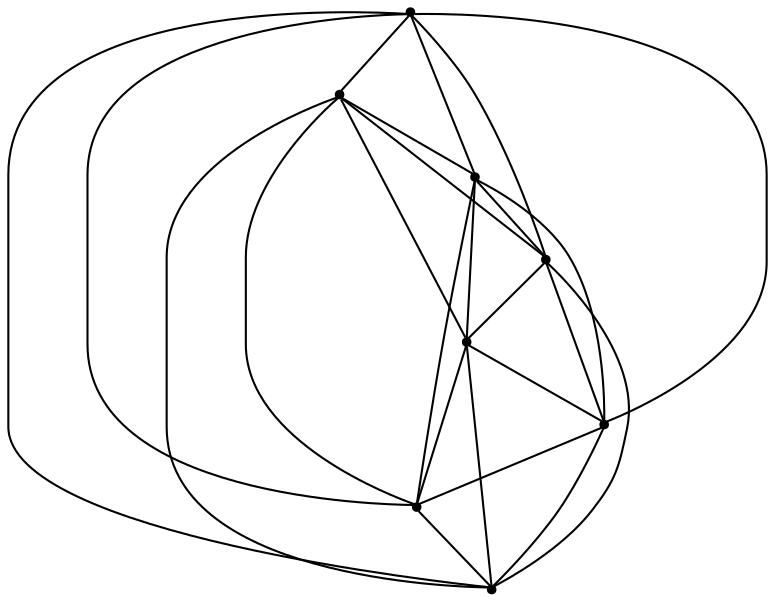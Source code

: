 graph {
  node [shape=point,comment="{\"directed\":false,\"doi\":\"10.1007/978-3-319-27261-0_11\",\"figure\":\"1 (1)\"}"]

  v0 [pos="630.4087531992163,910.4527661584755"]
  v1 [pos="630.4087531992162,1143.3328264036397"]
  v2 [pos="386.4323862852598,910.4527661584755"]
  v3 [pos="386.4323862852598,1143.3328264036397"]
  v4 [pos="452.9721650079848,965.8983889696153"]
  v5 [pos="563.8690062707001,965.8983889696156"]
  v6 [pos="452.9721650079848,1076.7980281601613"]
  v7 [pos="563.8690062707001,1076.7980281601613"]

  v0 -- v3 [id="-1",pos="630.4087531992163,910.4527661584755 645.1944751562726,910.4527661584755 659.9801176278067,910.4527661584755 667.3729706577827,910.4527661584755 674.7700205233267,910.4527661584755 674.7700205233267,910.4527661584755 674.7700205233267,954.8092135372767 674.7700205233267,999.1699848754877 674.7700205233267,1087.8872035924999 674.7700205233267,1132.2436509713011 674.7700205233267,1176.6002255253788 674.7700205233267,1132.2436509713011 674.7700205233267,1132.2436509713011 674.7700205233267,1176.6002255253788 674.7700205233267,1176.6002255253788 674.7700205233267,1176.6002255253788 626.7123107871239,1176.6002255253788 626.7123107871239,1176.6002255253788 626.7123107871239,1176.6002255253788 578.6546646393388,1176.6002255253788 482.54770242648675,1176.6002255253788 434.4858912373424,1176.6002255253788 386.4323783367076,1176.6002255253788 386.4323783367076,1176.6002255253788 386.4323783367076,1171.0576726136378 386.4323783367076,1165.5110500930405 386.4323783367076,1154.4220018359783 386.4323862852598,1143.3328264036397"]
  v6 -- v3 [id="-3",pos="452.9721650079848,1076.7980281601613 386.4323862852598,1143.3328264036397 386.4323862852598,1143.3328264036397 386.4323862852598,1143.3328264036397"]
  v6 -- v1 [id="-4",pos="452.9721650079848,1076.7980281601613 630.4087531992162,1143.3328264036397 630.4087531992162,1143.3328264036397 630.4087531992162,1143.3328264036397"]
  v4 -- v3 [id="-5",pos="452.9721650079848,965.8983889696153 386.4323862852598,1143.3328264036397 386.4323862852598,1143.3328264036397 386.4323862852598,1143.3328264036397"]
  v4 -- v5 [id="-6",pos="452.9721650079848,965.8983889696153 563.8690062707001,965.8983889696156 563.8690062707001,965.8983889696156 563.8690062707001,965.8983889696156"]
  v4 -- v6 [id="-7",pos="452.9721650079848,965.8983889696153 452.9721650079848,1076.7980281601613 452.9721650079848,1076.7980281601613 452.9721650079848,1076.7980281601613"]
  v4 -- v7 [id="-8",pos="452.9721650079848,965.8983889696153 563.8690062707001,1076.7980281601613 563.8690062707001,1076.7980281601613 563.8690062707001,1076.7980281601613"]
  v6 -- v7 [id="-9",pos="452.9721650079848,1076.7980281601613 563.8690062707001,1076.7980281601613 563.8690062707001,1076.7980281601613 563.8690062707001,1076.7980281601613"]
  v7 -- v1 [id="-10",pos="563.8690062707001,1076.7980281601613 630.4087531992162,1143.3328264036397 630.4087531992162,1143.3328264036397 630.4087531992162,1143.3328264036397"]
  v7 -- v0 [id="-11",pos="563.8690062707001,1076.7980281601613 630.4087531992163,910.4527661584755 630.4087531992163,910.4527661584755 630.4087531992163,910.4527661584755"]
  v7 -- v3 [id="-12",pos="563.8690062707001,1076.7980281601613 386.4323862852598,1143.3328264036397 386.4323862852598,1143.3328264036397 386.4323862852598,1143.3328264036397"]
  v7 -- v5 [id="-13",pos="563.8690062707001,1076.7980281601613 563.8690062707001,965.8983889696156 563.8690062707001,965.8983889696156 563.8690062707001,965.8983889696156"]
  v5 -- v1 [id="-14",pos="563.8690062707001,965.8983889696156 630.4087531992162,1143.3328264036397 630.4087531992162,1143.3328264036397 630.4087531992162,1143.3328264036397"]
  v5 -- v6 [id="-15",pos="563.8690062707001,965.8983889696156 452.9721650079848,1076.7980281601613 452.9721650079848,1076.7980281601613 452.9721650079848,1076.7980281601613"]
  v2 -- v4 [id="-16",pos="386.4323862852598,910.4527661584755 452.9721650079848,965.8983889696153 452.9721650079848,965.8983889696153 452.9721650079848,965.8983889696153"]
  v1 -- v0 [id="-18",pos="630.4087531992162,1143.3328264036397 630.4087531992163,910.4527661584755 630.4087531992163,910.4527661584755 630.4087531992163,910.4527661584755"]
  v0 -- v5 [id="-19",pos="630.4087531992163,910.4527661584755 563.8690062707001,965.8983889696156 563.8690062707001,965.8983889696156 563.8690062707001,965.8983889696156"]
  v0 -- v4 [id="-20",pos="630.4087531992163,910.4527661584755 452.9721650079848,965.8983889696153 452.9721650079848,965.8983889696153 452.9721650079848,965.8983889696153"]
  v0 -- v2 [id="-21",pos="630.4087531992163,910.4527661584755 386.4323862852598,910.4527661584755 386.4323862852598,910.4527661584755 386.4323862852598,910.4527661584755"]
  v2 -- v6 [id="-23",pos="386.4323862852598,910.4527661584755 452.9721650079848,1076.7980281601613 452.9721650079848,1076.7980281601613 452.9721650079848,1076.7980281601613"]
  v2 -- v5 [id="-25",pos="386.4323862852598,910.4527661584755 563.8690062707001,965.8983889696156 563.8690062707001,965.8983889696156 563.8690062707001,965.8983889696156"]
  v2 -- v1 [id="-28",pos="386.4323862852598,910.4527661584755 371.6467040709645,910.4527661584755 356.8610298052215,910.4527661584755 349.4681767752455,910.4527661584755 342.0753237452696,910.4527661584755 342.0753237452696,910.4527661584755 342.0753237452696,958.505690131574 342.0753237452696,1006.5626837135289 342.0753237452696,1102.6727284438593 342.0753237452696,1150.725525241681 342.0753237452696,1198.7826459989128 342.0753237452696,1150.725525241681 342.0753237452696,1150.725525241681 342.0753237452696,1198.7826459989128 342.0753237452696,1198.7826459989128 342.0753237452696,1198.7826459989128 390.1288048516955,1198.7826459989128 390.1288048516955,1198.7826459989128 390.1288048516955,1198.7826459989128 438.18648279368955,1198.7826459989128 534.2976100479007,1198.7826459989128 582.3552561956859,1198.7826459989128 630.4087690963207,1198.7826459989128 630.4087690963207,1198.7826459989128 630.4087690963207,1189.5396740592946 630.4087690963207,1180.3007717285327 630.4087690963207,1161.8147006740196 630.4087531992162,1143.3328264036397"]
  v3 -- v1 [id="-31",pos="386.4323862852598,1143.3328264036397 630.4087531992162,1143.3328264036397 630.4087531992162,1143.3328264036397 630.4087531992162,1143.3328264036397"]
  v2 -- v3 [id="-32",pos="386.4323862852598,910.4527661584755 386.4323862852598,1143.3328264036397 386.4323862852598,1143.3328264036397 386.4323862852598,1143.3328264036397"]
}